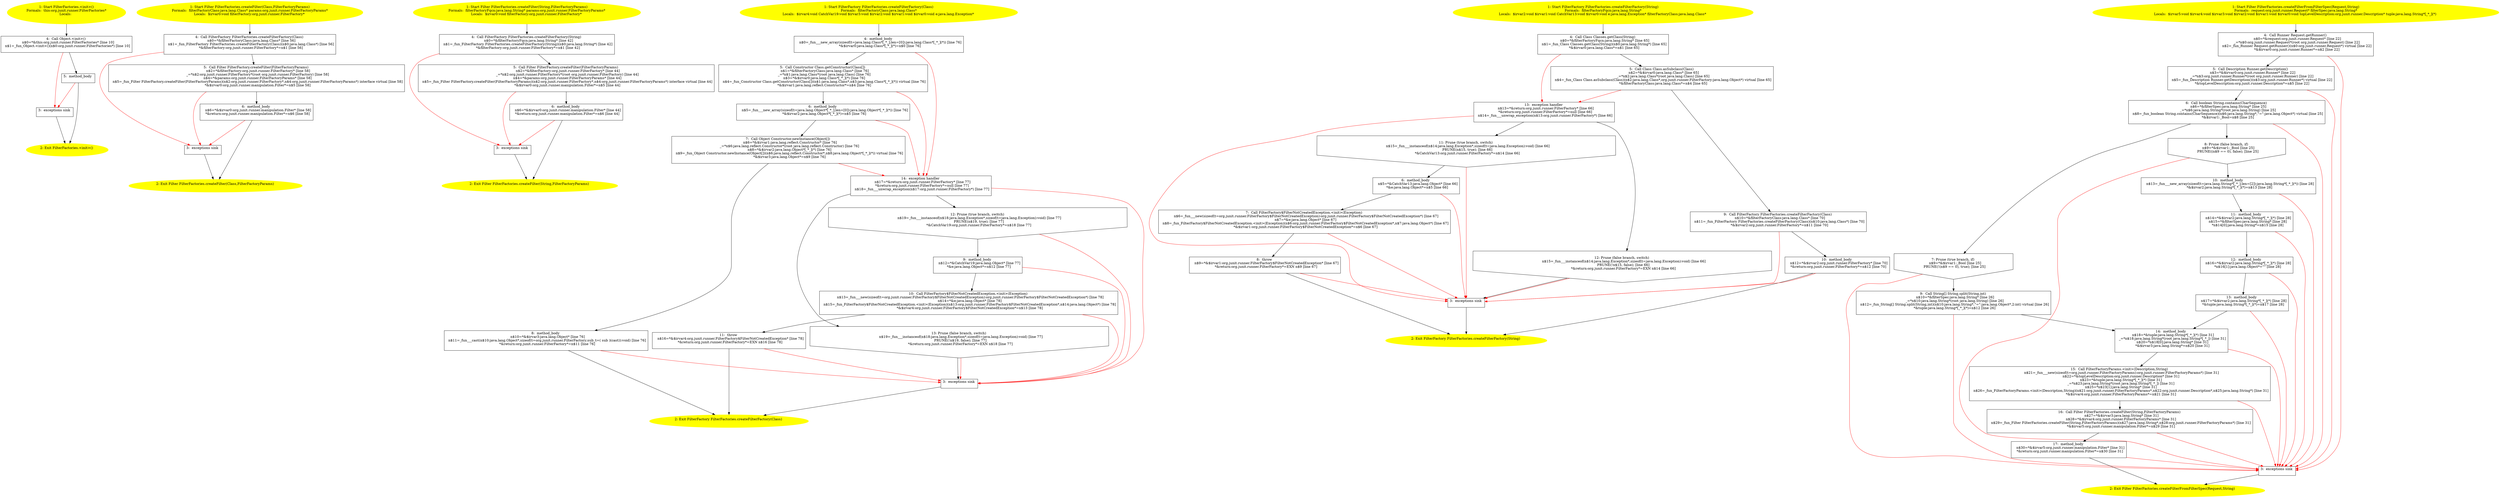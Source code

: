 /* @generated */
digraph cfg {
"org.junit.runner.FilterFactories.<init>().b3d44f0df8663cb2257fb7d534a53ed3_1" [label="1: Start FilterFactories.<init>()\nFormals:  this:org.junit.runner.FilterFactories*\nLocals:  \n  " color=yellow style=filled]
	

	 "org.junit.runner.FilterFactories.<init>().b3d44f0df8663cb2257fb7d534a53ed3_1" -> "org.junit.runner.FilterFactories.<init>().b3d44f0df8663cb2257fb7d534a53ed3_4" ;
"org.junit.runner.FilterFactories.<init>().b3d44f0df8663cb2257fb7d534a53ed3_2" [label="2: Exit FilterFactories.<init>() \n  " color=yellow style=filled]
	

"org.junit.runner.FilterFactories.<init>().b3d44f0df8663cb2257fb7d534a53ed3_3" [label="3:  exceptions sink \n  " shape="box"]
	

	 "org.junit.runner.FilterFactories.<init>().b3d44f0df8663cb2257fb7d534a53ed3_3" -> "org.junit.runner.FilterFactories.<init>().b3d44f0df8663cb2257fb7d534a53ed3_2" ;
"org.junit.runner.FilterFactories.<init>().b3d44f0df8663cb2257fb7d534a53ed3_4" [label="4:  Call Object.<init>() \n   n$0=*&this:org.junit.runner.FilterFactories* [line 10]\n  n$1=_fun_Object.<init>()(n$0:org.junit.runner.FilterFactories*) [line 10]\n " shape="box"]
	

	 "org.junit.runner.FilterFactories.<init>().b3d44f0df8663cb2257fb7d534a53ed3_4" -> "org.junit.runner.FilterFactories.<init>().b3d44f0df8663cb2257fb7d534a53ed3_5" ;
	 "org.junit.runner.FilterFactories.<init>().b3d44f0df8663cb2257fb7d534a53ed3_4" -> "org.junit.runner.FilterFactories.<init>().b3d44f0df8663cb2257fb7d534a53ed3_3" [color="red" ];
"org.junit.runner.FilterFactories.<init>().b3d44f0df8663cb2257fb7d534a53ed3_5" [label="5:  method_body \n  " shape="box"]
	

	 "org.junit.runner.FilterFactories.<init>().b3d44f0df8663cb2257fb7d534a53ed3_5" -> "org.junit.runner.FilterFactories.<init>().b3d44f0df8663cb2257fb7d534a53ed3_2" ;
	 "org.junit.runner.FilterFactories.<init>().b3d44f0df8663cb2257fb7d534a53ed3_5" -> "org.junit.runner.FilterFactories.<init>().b3d44f0df8663cb2257fb7d534a53ed3_3" [color="red" ];
"org.junit.runner.FilterFactories.createFilter(java.lang.Class,org.junit.runner.FilterFactoryParams):.1e4de2dae4cfe61e97995379df44e965_1" [label="1: Start Filter FilterFactories.createFilter(Class,FilterFactoryParams)\nFormals:  filterFactoryClass:java.lang.Class* params:org.junit.runner.FilterFactoryParams*\nLocals:  $irvar0:void filterFactory:org.junit.runner.FilterFactory* \n  " color=yellow style=filled]
	

	 "org.junit.runner.FilterFactories.createFilter(java.lang.Class,org.junit.runner.FilterFactoryParams):.1e4de2dae4cfe61e97995379df44e965_1" -> "org.junit.runner.FilterFactories.createFilter(java.lang.Class,org.junit.runner.FilterFactoryParams):.1e4de2dae4cfe61e97995379df44e965_4" ;
"org.junit.runner.FilterFactories.createFilter(java.lang.Class,org.junit.runner.FilterFactoryParams):.1e4de2dae4cfe61e97995379df44e965_2" [label="2: Exit Filter FilterFactories.createFilter(Class,FilterFactoryParams) \n  " color=yellow style=filled]
	

"org.junit.runner.FilterFactories.createFilter(java.lang.Class,org.junit.runner.FilterFactoryParams):.1e4de2dae4cfe61e97995379df44e965_3" [label="3:  exceptions sink \n  " shape="box"]
	

	 "org.junit.runner.FilterFactories.createFilter(java.lang.Class,org.junit.runner.FilterFactoryParams):.1e4de2dae4cfe61e97995379df44e965_3" -> "org.junit.runner.FilterFactories.createFilter(java.lang.Class,org.junit.runner.FilterFactoryParams):.1e4de2dae4cfe61e97995379df44e965_2" ;
"org.junit.runner.FilterFactories.createFilter(java.lang.Class,org.junit.runner.FilterFactoryParams):.1e4de2dae4cfe61e97995379df44e965_4" [label="4:  Call FilterFactory FilterFactories.createFilterFactory(Class) \n   n$0=*&filterFactoryClass:java.lang.Class* [line 56]\n  n$1=_fun_FilterFactory FilterFactories.createFilterFactory(Class)(n$0:java.lang.Class*) [line 56]\n  *&filterFactory:org.junit.runner.FilterFactory*=n$1 [line 56]\n " shape="box"]
	

	 "org.junit.runner.FilterFactories.createFilter(java.lang.Class,org.junit.runner.FilterFactoryParams):.1e4de2dae4cfe61e97995379df44e965_4" -> "org.junit.runner.FilterFactories.createFilter(java.lang.Class,org.junit.runner.FilterFactoryParams):.1e4de2dae4cfe61e97995379df44e965_5" ;
	 "org.junit.runner.FilterFactories.createFilter(java.lang.Class,org.junit.runner.FilterFactoryParams):.1e4de2dae4cfe61e97995379df44e965_4" -> "org.junit.runner.FilterFactories.createFilter(java.lang.Class,org.junit.runner.FilterFactoryParams):.1e4de2dae4cfe61e97995379df44e965_3" [color="red" ];
"org.junit.runner.FilterFactories.createFilter(java.lang.Class,org.junit.runner.FilterFactoryParams):.1e4de2dae4cfe61e97995379df44e965_5" [label="5:  Call Filter FilterFactory.createFilter(FilterFactoryParams) \n   n$2=*&filterFactory:org.junit.runner.FilterFactory* [line 58]\n  _=*n$2:org.junit.runner.FilterFactory*(root org.junit.runner.FilterFactory) [line 58]\n  n$4=*&params:org.junit.runner.FilterFactoryParams* [line 58]\n  n$5=_fun_Filter FilterFactory.createFilter(FilterFactoryParams)(n$2:org.junit.runner.FilterFactory*,n$4:org.junit.runner.FilterFactoryParams*) interface virtual [line 58]\n  *&$irvar0:org.junit.runner.manipulation.Filter*=n$5 [line 58]\n " shape="box"]
	

	 "org.junit.runner.FilterFactories.createFilter(java.lang.Class,org.junit.runner.FilterFactoryParams):.1e4de2dae4cfe61e97995379df44e965_5" -> "org.junit.runner.FilterFactories.createFilter(java.lang.Class,org.junit.runner.FilterFactoryParams):.1e4de2dae4cfe61e97995379df44e965_6" ;
	 "org.junit.runner.FilterFactories.createFilter(java.lang.Class,org.junit.runner.FilterFactoryParams):.1e4de2dae4cfe61e97995379df44e965_5" -> "org.junit.runner.FilterFactories.createFilter(java.lang.Class,org.junit.runner.FilterFactoryParams):.1e4de2dae4cfe61e97995379df44e965_3" [color="red" ];
"org.junit.runner.FilterFactories.createFilter(java.lang.Class,org.junit.runner.FilterFactoryParams):.1e4de2dae4cfe61e97995379df44e965_6" [label="6:  method_body \n   n$6=*&$irvar0:org.junit.runner.manipulation.Filter* [line 58]\n  *&return:org.junit.runner.manipulation.Filter*=n$6 [line 58]\n " shape="box"]
	

	 "org.junit.runner.FilterFactories.createFilter(java.lang.Class,org.junit.runner.FilterFactoryParams):.1e4de2dae4cfe61e97995379df44e965_6" -> "org.junit.runner.FilterFactories.createFilter(java.lang.Class,org.junit.runner.FilterFactoryParams):.1e4de2dae4cfe61e97995379df44e965_2" ;
	 "org.junit.runner.FilterFactories.createFilter(java.lang.Class,org.junit.runner.FilterFactoryParams):.1e4de2dae4cfe61e97995379df44e965_6" -> "org.junit.runner.FilterFactories.createFilter(java.lang.Class,org.junit.runner.FilterFactoryParams):.1e4de2dae4cfe61e97995379df44e965_3" [color="red" ];
"org.junit.runner.FilterFactories.createFilter(java.lang.String,org.junit.runner.FilterFactoryParams).cf4c569fc25d3a9767d336398283dab9_1" [label="1: Start Filter FilterFactories.createFilter(String,FilterFactoryParams)\nFormals:  filterFactoryFqcn:java.lang.String* params:org.junit.runner.FilterFactoryParams*\nLocals:  $irvar0:void filterFactory:org.junit.runner.FilterFactory* \n  " color=yellow style=filled]
	

	 "org.junit.runner.FilterFactories.createFilter(java.lang.String,org.junit.runner.FilterFactoryParams).cf4c569fc25d3a9767d336398283dab9_1" -> "org.junit.runner.FilterFactories.createFilter(java.lang.String,org.junit.runner.FilterFactoryParams).cf4c569fc25d3a9767d336398283dab9_4" ;
"org.junit.runner.FilterFactories.createFilter(java.lang.String,org.junit.runner.FilterFactoryParams).cf4c569fc25d3a9767d336398283dab9_2" [label="2: Exit Filter FilterFactories.createFilter(String,FilterFactoryParams) \n  " color=yellow style=filled]
	

"org.junit.runner.FilterFactories.createFilter(java.lang.String,org.junit.runner.FilterFactoryParams).cf4c569fc25d3a9767d336398283dab9_3" [label="3:  exceptions sink \n  " shape="box"]
	

	 "org.junit.runner.FilterFactories.createFilter(java.lang.String,org.junit.runner.FilterFactoryParams).cf4c569fc25d3a9767d336398283dab9_3" -> "org.junit.runner.FilterFactories.createFilter(java.lang.String,org.junit.runner.FilterFactoryParams).cf4c569fc25d3a9767d336398283dab9_2" ;
"org.junit.runner.FilterFactories.createFilter(java.lang.String,org.junit.runner.FilterFactoryParams).cf4c569fc25d3a9767d336398283dab9_4" [label="4:  Call FilterFactory FilterFactories.createFilterFactory(String) \n   n$0=*&filterFactoryFqcn:java.lang.String* [line 42]\n  n$1=_fun_FilterFactory FilterFactories.createFilterFactory(String)(n$0:java.lang.String*) [line 42]\n  *&filterFactory:org.junit.runner.FilterFactory*=n$1 [line 42]\n " shape="box"]
	

	 "org.junit.runner.FilterFactories.createFilter(java.lang.String,org.junit.runner.FilterFactoryParams).cf4c569fc25d3a9767d336398283dab9_4" -> "org.junit.runner.FilterFactories.createFilter(java.lang.String,org.junit.runner.FilterFactoryParams).cf4c569fc25d3a9767d336398283dab9_5" ;
	 "org.junit.runner.FilterFactories.createFilter(java.lang.String,org.junit.runner.FilterFactoryParams).cf4c569fc25d3a9767d336398283dab9_4" -> "org.junit.runner.FilterFactories.createFilter(java.lang.String,org.junit.runner.FilterFactoryParams).cf4c569fc25d3a9767d336398283dab9_3" [color="red" ];
"org.junit.runner.FilterFactories.createFilter(java.lang.String,org.junit.runner.FilterFactoryParams).cf4c569fc25d3a9767d336398283dab9_5" [label="5:  Call Filter FilterFactory.createFilter(FilterFactoryParams) \n   n$2=*&filterFactory:org.junit.runner.FilterFactory* [line 44]\n  _=*n$2:org.junit.runner.FilterFactory*(root org.junit.runner.FilterFactory) [line 44]\n  n$4=*&params:org.junit.runner.FilterFactoryParams* [line 44]\n  n$5=_fun_Filter FilterFactory.createFilter(FilterFactoryParams)(n$2:org.junit.runner.FilterFactory*,n$4:org.junit.runner.FilterFactoryParams*) interface virtual [line 44]\n  *&$irvar0:org.junit.runner.manipulation.Filter*=n$5 [line 44]\n " shape="box"]
	

	 "org.junit.runner.FilterFactories.createFilter(java.lang.String,org.junit.runner.FilterFactoryParams).cf4c569fc25d3a9767d336398283dab9_5" -> "org.junit.runner.FilterFactories.createFilter(java.lang.String,org.junit.runner.FilterFactoryParams).cf4c569fc25d3a9767d336398283dab9_6" ;
	 "org.junit.runner.FilterFactories.createFilter(java.lang.String,org.junit.runner.FilterFactoryParams).cf4c569fc25d3a9767d336398283dab9_5" -> "org.junit.runner.FilterFactories.createFilter(java.lang.String,org.junit.runner.FilterFactoryParams).cf4c569fc25d3a9767d336398283dab9_3" [color="red" ];
"org.junit.runner.FilterFactories.createFilter(java.lang.String,org.junit.runner.FilterFactoryParams).cf4c569fc25d3a9767d336398283dab9_6" [label="6:  method_body \n   n$6=*&$irvar0:org.junit.runner.manipulation.Filter* [line 44]\n  *&return:org.junit.runner.manipulation.Filter*=n$6 [line 44]\n " shape="box"]
	

	 "org.junit.runner.FilterFactories.createFilter(java.lang.String,org.junit.runner.FilterFactoryParams).cf4c569fc25d3a9767d336398283dab9_6" -> "org.junit.runner.FilterFactories.createFilter(java.lang.String,org.junit.runner.FilterFactoryParams).cf4c569fc25d3a9767d336398283dab9_2" ;
	 "org.junit.runner.FilterFactories.createFilter(java.lang.String,org.junit.runner.FilterFactoryParams).cf4c569fc25d3a9767d336398283dab9_6" -> "org.junit.runner.FilterFactories.createFilter(java.lang.String,org.junit.runner.FilterFactoryParams).cf4c569fc25d3a9767d336398283dab9_3" [color="red" ];
"org.junit.runner.FilterFactories.createFilterFactory(java.lang.Class):org.junit.runner.FilterFactory.b97930c002d577f7216ead426f549ee3_1" [label="1: Start FilterFactory FilterFactories.createFilterFactory(Class)\nFormals:  filterFactoryClass:java.lang.Class*\nLocals:  $irvar4:void CatchVar19:void $irvar3:void $irvar2:void $irvar1:void $irvar0:void e:java.lang.Exception* \n  " color=yellow style=filled]
	

	 "org.junit.runner.FilterFactories.createFilterFactory(java.lang.Class):org.junit.runner.FilterFactory.b97930c002d577f7216ead426f549ee3_1" -> "org.junit.runner.FilterFactories.createFilterFactory(java.lang.Class):org.junit.runner.FilterFactory.b97930c002d577f7216ead426f549ee3_4" ;
"org.junit.runner.FilterFactories.createFilterFactory(java.lang.Class):org.junit.runner.FilterFactory.b97930c002d577f7216ead426f549ee3_2" [label="2: Exit FilterFactory FilterFactories.createFilterFactory(Class) \n  " color=yellow style=filled]
	

"org.junit.runner.FilterFactories.createFilterFactory(java.lang.Class):org.junit.runner.FilterFactory.b97930c002d577f7216ead426f549ee3_3" [label="3:  exceptions sink \n  " shape="box"]
	

	 "org.junit.runner.FilterFactories.createFilterFactory(java.lang.Class):org.junit.runner.FilterFactory.b97930c002d577f7216ead426f549ee3_3" -> "org.junit.runner.FilterFactories.createFilterFactory(java.lang.Class):org.junit.runner.FilterFactory.b97930c002d577f7216ead426f549ee3_2" ;
"org.junit.runner.FilterFactories.createFilterFactory(java.lang.Class):org.junit.runner.FilterFactory.b97930c002d577f7216ead426f549ee3_4" [label="4:  method_body \n   n$0=_fun___new_array(sizeof(t=java.lang.Class*[_*_];len=[0]):java.lang.Class*[_*_](*)) [line 76]\n  *&$irvar0:java.lang.Class*[_*_](*)=n$0 [line 76]\n " shape="box"]
	

	 "org.junit.runner.FilterFactories.createFilterFactory(java.lang.Class):org.junit.runner.FilterFactory.b97930c002d577f7216ead426f549ee3_4" -> "org.junit.runner.FilterFactories.createFilterFactory(java.lang.Class):org.junit.runner.FilterFactory.b97930c002d577f7216ead426f549ee3_5" ;
	 "org.junit.runner.FilterFactories.createFilterFactory(java.lang.Class):org.junit.runner.FilterFactory.b97930c002d577f7216ead426f549ee3_4" -> "org.junit.runner.FilterFactories.createFilterFactory(java.lang.Class):org.junit.runner.FilterFactory.b97930c002d577f7216ead426f549ee3_14" [color="red" ];
"org.junit.runner.FilterFactories.createFilterFactory(java.lang.Class):org.junit.runner.FilterFactory.b97930c002d577f7216ead426f549ee3_5" [label="5:  Call Constructor Class.getConstructor(Class[]) \n   n$1=*&filterFactoryClass:java.lang.Class* [line 76]\n  _=*n$1:java.lang.Class*(root java.lang.Class) [line 76]\n  n$3=*&$irvar0:java.lang.Class*[_*_](*) [line 76]\n  n$4=_fun_Constructor Class.getConstructor(Class[])(n$1:java.lang.Class*,n$3:java.lang.Class*[_*_](*)) virtual [line 76]\n  *&$irvar1:java.lang.reflect.Constructor*=n$4 [line 76]\n " shape="box"]
	

	 "org.junit.runner.FilterFactories.createFilterFactory(java.lang.Class):org.junit.runner.FilterFactory.b97930c002d577f7216ead426f549ee3_5" -> "org.junit.runner.FilterFactories.createFilterFactory(java.lang.Class):org.junit.runner.FilterFactory.b97930c002d577f7216ead426f549ee3_6" ;
	 "org.junit.runner.FilterFactories.createFilterFactory(java.lang.Class):org.junit.runner.FilterFactory.b97930c002d577f7216ead426f549ee3_5" -> "org.junit.runner.FilterFactories.createFilterFactory(java.lang.Class):org.junit.runner.FilterFactory.b97930c002d577f7216ead426f549ee3_14" [color="red" ];
"org.junit.runner.FilterFactories.createFilterFactory(java.lang.Class):org.junit.runner.FilterFactory.b97930c002d577f7216ead426f549ee3_6" [label="6:  method_body \n   n$5=_fun___new_array(sizeof(t=java.lang.Object*[_*_];len=[0]):java.lang.Object*[_*_](*)) [line 76]\n  *&$irvar2:java.lang.Object*[_*_](*)=n$5 [line 76]\n " shape="box"]
	

	 "org.junit.runner.FilterFactories.createFilterFactory(java.lang.Class):org.junit.runner.FilterFactory.b97930c002d577f7216ead426f549ee3_6" -> "org.junit.runner.FilterFactories.createFilterFactory(java.lang.Class):org.junit.runner.FilterFactory.b97930c002d577f7216ead426f549ee3_7" ;
	 "org.junit.runner.FilterFactories.createFilterFactory(java.lang.Class):org.junit.runner.FilterFactory.b97930c002d577f7216ead426f549ee3_6" -> "org.junit.runner.FilterFactories.createFilterFactory(java.lang.Class):org.junit.runner.FilterFactory.b97930c002d577f7216ead426f549ee3_14" [color="red" ];
"org.junit.runner.FilterFactories.createFilterFactory(java.lang.Class):org.junit.runner.FilterFactory.b97930c002d577f7216ead426f549ee3_7" [label="7:  Call Object Constructor.newInstance(Object[]) \n   n$6=*&$irvar1:java.lang.reflect.Constructor* [line 76]\n  _=*n$6:java.lang.reflect.Constructor*(root java.lang.reflect.Constructor) [line 76]\n  n$8=*&$irvar2:java.lang.Object*[_*_](*) [line 76]\n  n$9=_fun_Object Constructor.newInstance(Object[])(n$6:java.lang.reflect.Constructor*,n$8:java.lang.Object*[_*_](*)) virtual [line 76]\n  *&$irvar3:java.lang.Object*=n$9 [line 76]\n " shape="box"]
	

	 "org.junit.runner.FilterFactories.createFilterFactory(java.lang.Class):org.junit.runner.FilterFactory.b97930c002d577f7216ead426f549ee3_7" -> "org.junit.runner.FilterFactories.createFilterFactory(java.lang.Class):org.junit.runner.FilterFactory.b97930c002d577f7216ead426f549ee3_8" ;
	 "org.junit.runner.FilterFactories.createFilterFactory(java.lang.Class):org.junit.runner.FilterFactory.b97930c002d577f7216ead426f549ee3_7" -> "org.junit.runner.FilterFactories.createFilterFactory(java.lang.Class):org.junit.runner.FilterFactory.b97930c002d577f7216ead426f549ee3_14" [color="red" ];
"org.junit.runner.FilterFactories.createFilterFactory(java.lang.Class):org.junit.runner.FilterFactory.b97930c002d577f7216ead426f549ee3_8" [label="8:  method_body \n   n$10=*&$irvar3:java.lang.Object* [line 76]\n  n$11=_fun___cast(n$10:java.lang.Object*,sizeof(t=org.junit.runner.FilterFactory;sub_t=( sub )(cast)):void) [line 76]\n  *&return:org.junit.runner.FilterFactory*=n$11 [line 76]\n " shape="box"]
	

	 "org.junit.runner.FilterFactories.createFilterFactory(java.lang.Class):org.junit.runner.FilterFactory.b97930c002d577f7216ead426f549ee3_8" -> "org.junit.runner.FilterFactories.createFilterFactory(java.lang.Class):org.junit.runner.FilterFactory.b97930c002d577f7216ead426f549ee3_2" ;
	 "org.junit.runner.FilterFactories.createFilterFactory(java.lang.Class):org.junit.runner.FilterFactory.b97930c002d577f7216ead426f549ee3_8" -> "org.junit.runner.FilterFactories.createFilterFactory(java.lang.Class):org.junit.runner.FilterFactory.b97930c002d577f7216ead426f549ee3_3" [color="red" ];
"org.junit.runner.FilterFactories.createFilterFactory(java.lang.Class):org.junit.runner.FilterFactory.b97930c002d577f7216ead426f549ee3_9" [label="9:  method_body \n   n$12=*&CatchVar19:java.lang.Object* [line 77]\n  *&e:java.lang.Object*=n$12 [line 77]\n " shape="box"]
	

	 "org.junit.runner.FilterFactories.createFilterFactory(java.lang.Class):org.junit.runner.FilterFactory.b97930c002d577f7216ead426f549ee3_9" -> "org.junit.runner.FilterFactories.createFilterFactory(java.lang.Class):org.junit.runner.FilterFactory.b97930c002d577f7216ead426f549ee3_10" ;
	 "org.junit.runner.FilterFactories.createFilterFactory(java.lang.Class):org.junit.runner.FilterFactory.b97930c002d577f7216ead426f549ee3_9" -> "org.junit.runner.FilterFactories.createFilterFactory(java.lang.Class):org.junit.runner.FilterFactory.b97930c002d577f7216ead426f549ee3_3" [color="red" ];
"org.junit.runner.FilterFactories.createFilterFactory(java.lang.Class):org.junit.runner.FilterFactory.b97930c002d577f7216ead426f549ee3_10" [label="10:  Call FilterFactory$FilterNotCreatedException.<init>(Exception) \n   n$13=_fun___new(sizeof(t=org.junit.runner.FilterFactory$FilterNotCreatedException):org.junit.runner.FilterFactory$FilterNotCreatedException*) [line 78]\n  n$14=*&e:java.lang.Object* [line 78]\n  n$15=_fun_FilterFactory$FilterNotCreatedException.<init>(Exception)(n$13:org.junit.runner.FilterFactory$FilterNotCreatedException*,n$14:java.lang.Object*) [line 78]\n  *&$irvar4:org.junit.runner.FilterFactory$FilterNotCreatedException*=n$13 [line 78]\n " shape="box"]
	

	 "org.junit.runner.FilterFactories.createFilterFactory(java.lang.Class):org.junit.runner.FilterFactory.b97930c002d577f7216ead426f549ee3_10" -> "org.junit.runner.FilterFactories.createFilterFactory(java.lang.Class):org.junit.runner.FilterFactory.b97930c002d577f7216ead426f549ee3_11" ;
	 "org.junit.runner.FilterFactories.createFilterFactory(java.lang.Class):org.junit.runner.FilterFactory.b97930c002d577f7216ead426f549ee3_10" -> "org.junit.runner.FilterFactories.createFilterFactory(java.lang.Class):org.junit.runner.FilterFactory.b97930c002d577f7216ead426f549ee3_3" [color="red" ];
"org.junit.runner.FilterFactories.createFilterFactory(java.lang.Class):org.junit.runner.FilterFactory.b97930c002d577f7216ead426f549ee3_11" [label="11:  throw \n   n$16=*&$irvar4:org.junit.runner.FilterFactory$FilterNotCreatedException* [line 78]\n  *&return:org.junit.runner.FilterFactory*=EXN n$16 [line 78]\n " shape="box"]
	

	 "org.junit.runner.FilterFactories.createFilterFactory(java.lang.Class):org.junit.runner.FilterFactory.b97930c002d577f7216ead426f549ee3_11" -> "org.junit.runner.FilterFactories.createFilterFactory(java.lang.Class):org.junit.runner.FilterFactory.b97930c002d577f7216ead426f549ee3_2" ;
	 "org.junit.runner.FilterFactories.createFilterFactory(java.lang.Class):org.junit.runner.FilterFactory.b97930c002d577f7216ead426f549ee3_11" -> "org.junit.runner.FilterFactories.createFilterFactory(java.lang.Class):org.junit.runner.FilterFactory.b97930c002d577f7216ead426f549ee3_3" [color="red" ];
"org.junit.runner.FilterFactories.createFilterFactory(java.lang.Class):org.junit.runner.FilterFactory.b97930c002d577f7216ead426f549ee3_12" [label="12: Prune (true branch, switch) \n   n$19=_fun___instanceof(n$18:java.lang.Exception*,sizeof(t=java.lang.Exception):void) [line 77]\n  PRUNE(n$19, true); [line 77]\n  *&CatchVar19:org.junit.runner.FilterFactory*=n$18 [line 77]\n " shape="invhouse"]
	

	 "org.junit.runner.FilterFactories.createFilterFactory(java.lang.Class):org.junit.runner.FilterFactory.b97930c002d577f7216ead426f549ee3_12" -> "org.junit.runner.FilterFactories.createFilterFactory(java.lang.Class):org.junit.runner.FilterFactory.b97930c002d577f7216ead426f549ee3_9" ;
	 "org.junit.runner.FilterFactories.createFilterFactory(java.lang.Class):org.junit.runner.FilterFactory.b97930c002d577f7216ead426f549ee3_12" -> "org.junit.runner.FilterFactories.createFilterFactory(java.lang.Class):org.junit.runner.FilterFactory.b97930c002d577f7216ead426f549ee3_3" [color="red" ];
"org.junit.runner.FilterFactories.createFilterFactory(java.lang.Class):org.junit.runner.FilterFactory.b97930c002d577f7216ead426f549ee3_13" [label="13: Prune (false branch, switch) \n   n$19=_fun___instanceof(n$18:java.lang.Exception*,sizeof(t=java.lang.Exception):void) [line 77]\n  PRUNE(!n$19, false); [line 77]\n  *&return:org.junit.runner.FilterFactory*=EXN n$18 [line 77]\n " shape="invhouse"]
	

	 "org.junit.runner.FilterFactories.createFilterFactory(java.lang.Class):org.junit.runner.FilterFactory.b97930c002d577f7216ead426f549ee3_13" -> "org.junit.runner.FilterFactories.createFilterFactory(java.lang.Class):org.junit.runner.FilterFactory.b97930c002d577f7216ead426f549ee3_3" ;
	 "org.junit.runner.FilterFactories.createFilterFactory(java.lang.Class):org.junit.runner.FilterFactory.b97930c002d577f7216ead426f549ee3_13" -> "org.junit.runner.FilterFactories.createFilterFactory(java.lang.Class):org.junit.runner.FilterFactory.b97930c002d577f7216ead426f549ee3_3" [color="red" ];
"org.junit.runner.FilterFactories.createFilterFactory(java.lang.Class):org.junit.runner.FilterFactory.b97930c002d577f7216ead426f549ee3_14" [label="14:  exception handler \n   n$17=*&return:org.junit.runner.FilterFactory* [line 77]\n  *&return:org.junit.runner.FilterFactory*=null [line 77]\n  n$18=_fun___unwrap_exception(n$17:org.junit.runner.FilterFactory*) [line 77]\n " shape="box"]
	

	 "org.junit.runner.FilterFactories.createFilterFactory(java.lang.Class):org.junit.runner.FilterFactory.b97930c002d577f7216ead426f549ee3_14" -> "org.junit.runner.FilterFactories.createFilterFactory(java.lang.Class):org.junit.runner.FilterFactory.b97930c002d577f7216ead426f549ee3_12" ;
	 "org.junit.runner.FilterFactories.createFilterFactory(java.lang.Class):org.junit.runner.FilterFactory.b97930c002d577f7216ead426f549ee3_14" -> "org.junit.runner.FilterFactories.createFilterFactory(java.lang.Class):org.junit.runner.FilterFactory.b97930c002d577f7216ead426f549ee3_13" ;
	 "org.junit.runner.FilterFactories.createFilterFactory(java.lang.Class):org.junit.runner.FilterFactory.b97930c002d577f7216ead426f549ee3_14" -> "org.junit.runner.FilterFactories.createFilterFactory(java.lang.Class):org.junit.runner.FilterFactory.b97930c002d577f7216ead426f549ee3_3" [color="red" ];
"org.junit.runner.FilterFactories.createFilterFactory(java.lang.String):org.junit.runner.FilterFactor.70c6846f0ecc4398c70e928c8f82ee51_1" [label="1: Start FilterFactory FilterFactories.createFilterFactory(String)\nFormals:  filterFactoryFqcn:java.lang.String*\nLocals:  $irvar2:void $irvar1:void CatchVar13:void $irvar0:void e:java.lang.Exception* filterFactoryClass:java.lang.Class* \n  " color=yellow style=filled]
	

	 "org.junit.runner.FilterFactories.createFilterFactory(java.lang.String):org.junit.runner.FilterFactor.70c6846f0ecc4398c70e928c8f82ee51_1" -> "org.junit.runner.FilterFactories.createFilterFactory(java.lang.String):org.junit.runner.FilterFactor.70c6846f0ecc4398c70e928c8f82ee51_4" ;
"org.junit.runner.FilterFactories.createFilterFactory(java.lang.String):org.junit.runner.FilterFactor.70c6846f0ecc4398c70e928c8f82ee51_2" [label="2: Exit FilterFactory FilterFactories.createFilterFactory(String) \n  " color=yellow style=filled]
	

"org.junit.runner.FilterFactories.createFilterFactory(java.lang.String):org.junit.runner.FilterFactor.70c6846f0ecc4398c70e928c8f82ee51_3" [label="3:  exceptions sink \n  " shape="box"]
	

	 "org.junit.runner.FilterFactories.createFilterFactory(java.lang.String):org.junit.runner.FilterFactor.70c6846f0ecc4398c70e928c8f82ee51_3" -> "org.junit.runner.FilterFactories.createFilterFactory(java.lang.String):org.junit.runner.FilterFactor.70c6846f0ecc4398c70e928c8f82ee51_2" ;
"org.junit.runner.FilterFactories.createFilterFactory(java.lang.String):org.junit.runner.FilterFactor.70c6846f0ecc4398c70e928c8f82ee51_4" [label="4:  Call Class Classes.getClass(String) \n   n$0=*&filterFactoryFqcn:java.lang.String* [line 65]\n  n$1=_fun_Class Classes.getClass(String)(n$0:java.lang.String*) [line 65]\n  *&$irvar0:java.lang.Class*=n$1 [line 65]\n " shape="box"]
	

	 "org.junit.runner.FilterFactories.createFilterFactory(java.lang.String):org.junit.runner.FilterFactor.70c6846f0ecc4398c70e928c8f82ee51_4" -> "org.junit.runner.FilterFactories.createFilterFactory(java.lang.String):org.junit.runner.FilterFactor.70c6846f0ecc4398c70e928c8f82ee51_5" ;
	 "org.junit.runner.FilterFactories.createFilterFactory(java.lang.String):org.junit.runner.FilterFactor.70c6846f0ecc4398c70e928c8f82ee51_4" -> "org.junit.runner.FilterFactories.createFilterFactory(java.lang.String):org.junit.runner.FilterFactor.70c6846f0ecc4398c70e928c8f82ee51_13" [color="red" ];
"org.junit.runner.FilterFactories.createFilterFactory(java.lang.String):org.junit.runner.FilterFactor.70c6846f0ecc4398c70e928c8f82ee51_5" [label="5:  Call Class Class.asSubclass(Class) \n   n$2=*&$irvar0:java.lang.Class* [line 65]\n  _=*n$2:java.lang.Class*(root java.lang.Class) [line 65]\n  n$4=_fun_Class Class.asSubclass(Class)(n$2:java.lang.Class*,org.junit.runner.FilterFactory:java.lang.Object*) virtual [line 65]\n  *&filterFactoryClass:java.lang.Class*=n$4 [line 65]\n " shape="box"]
	

	 "org.junit.runner.FilterFactories.createFilterFactory(java.lang.String):org.junit.runner.FilterFactor.70c6846f0ecc4398c70e928c8f82ee51_5" -> "org.junit.runner.FilterFactories.createFilterFactory(java.lang.String):org.junit.runner.FilterFactor.70c6846f0ecc4398c70e928c8f82ee51_9" ;
	 "org.junit.runner.FilterFactories.createFilterFactory(java.lang.String):org.junit.runner.FilterFactor.70c6846f0ecc4398c70e928c8f82ee51_5" -> "org.junit.runner.FilterFactories.createFilterFactory(java.lang.String):org.junit.runner.FilterFactor.70c6846f0ecc4398c70e928c8f82ee51_13" [color="red" ];
"org.junit.runner.FilterFactories.createFilterFactory(java.lang.String):org.junit.runner.FilterFactor.70c6846f0ecc4398c70e928c8f82ee51_6" [label="6:  method_body \n   n$5=*&CatchVar13:java.lang.Object* [line 66]\n  *&e:java.lang.Object*=n$5 [line 66]\n " shape="box"]
	

	 "org.junit.runner.FilterFactories.createFilterFactory(java.lang.String):org.junit.runner.FilterFactor.70c6846f0ecc4398c70e928c8f82ee51_6" -> "org.junit.runner.FilterFactories.createFilterFactory(java.lang.String):org.junit.runner.FilterFactor.70c6846f0ecc4398c70e928c8f82ee51_7" ;
	 "org.junit.runner.FilterFactories.createFilterFactory(java.lang.String):org.junit.runner.FilterFactor.70c6846f0ecc4398c70e928c8f82ee51_6" -> "org.junit.runner.FilterFactories.createFilterFactory(java.lang.String):org.junit.runner.FilterFactor.70c6846f0ecc4398c70e928c8f82ee51_3" [color="red" ];
"org.junit.runner.FilterFactories.createFilterFactory(java.lang.String):org.junit.runner.FilterFactor.70c6846f0ecc4398c70e928c8f82ee51_7" [label="7:  Call FilterFactory$FilterNotCreatedException.<init>(Exception) \n   n$6=_fun___new(sizeof(t=org.junit.runner.FilterFactory$FilterNotCreatedException):org.junit.runner.FilterFactory$FilterNotCreatedException*) [line 67]\n  n$7=*&e:java.lang.Object* [line 67]\n  n$8=_fun_FilterFactory$FilterNotCreatedException.<init>(Exception)(n$6:org.junit.runner.FilterFactory$FilterNotCreatedException*,n$7:java.lang.Object*) [line 67]\n  *&$irvar1:org.junit.runner.FilterFactory$FilterNotCreatedException*=n$6 [line 67]\n " shape="box"]
	

	 "org.junit.runner.FilterFactories.createFilterFactory(java.lang.String):org.junit.runner.FilterFactor.70c6846f0ecc4398c70e928c8f82ee51_7" -> "org.junit.runner.FilterFactories.createFilterFactory(java.lang.String):org.junit.runner.FilterFactor.70c6846f0ecc4398c70e928c8f82ee51_8" ;
	 "org.junit.runner.FilterFactories.createFilterFactory(java.lang.String):org.junit.runner.FilterFactor.70c6846f0ecc4398c70e928c8f82ee51_7" -> "org.junit.runner.FilterFactories.createFilterFactory(java.lang.String):org.junit.runner.FilterFactor.70c6846f0ecc4398c70e928c8f82ee51_3" [color="red" ];
"org.junit.runner.FilterFactories.createFilterFactory(java.lang.String):org.junit.runner.FilterFactor.70c6846f0ecc4398c70e928c8f82ee51_8" [label="8:  throw \n   n$9=*&$irvar1:org.junit.runner.FilterFactory$FilterNotCreatedException* [line 67]\n  *&return:org.junit.runner.FilterFactory*=EXN n$9 [line 67]\n " shape="box"]
	

	 "org.junit.runner.FilterFactories.createFilterFactory(java.lang.String):org.junit.runner.FilterFactor.70c6846f0ecc4398c70e928c8f82ee51_8" -> "org.junit.runner.FilterFactories.createFilterFactory(java.lang.String):org.junit.runner.FilterFactor.70c6846f0ecc4398c70e928c8f82ee51_2" ;
	 "org.junit.runner.FilterFactories.createFilterFactory(java.lang.String):org.junit.runner.FilterFactor.70c6846f0ecc4398c70e928c8f82ee51_8" -> "org.junit.runner.FilterFactories.createFilterFactory(java.lang.String):org.junit.runner.FilterFactor.70c6846f0ecc4398c70e928c8f82ee51_3" [color="red" ];
"org.junit.runner.FilterFactories.createFilterFactory(java.lang.String):org.junit.runner.FilterFactor.70c6846f0ecc4398c70e928c8f82ee51_9" [label="9:  Call FilterFactory FilterFactories.createFilterFactory(Class) \n   n$10=*&filterFactoryClass:java.lang.Class* [line 70]\n  n$11=_fun_FilterFactory FilterFactories.createFilterFactory(Class)(n$10:java.lang.Class*) [line 70]\n  *&$irvar2:org.junit.runner.FilterFactory*=n$11 [line 70]\n " shape="box"]
	

	 "org.junit.runner.FilterFactories.createFilterFactory(java.lang.String):org.junit.runner.FilterFactor.70c6846f0ecc4398c70e928c8f82ee51_9" -> "org.junit.runner.FilterFactories.createFilterFactory(java.lang.String):org.junit.runner.FilterFactor.70c6846f0ecc4398c70e928c8f82ee51_10" ;
	 "org.junit.runner.FilterFactories.createFilterFactory(java.lang.String):org.junit.runner.FilterFactor.70c6846f0ecc4398c70e928c8f82ee51_9" -> "org.junit.runner.FilterFactories.createFilterFactory(java.lang.String):org.junit.runner.FilterFactor.70c6846f0ecc4398c70e928c8f82ee51_3" [color="red" ];
"org.junit.runner.FilterFactories.createFilterFactory(java.lang.String):org.junit.runner.FilterFactor.70c6846f0ecc4398c70e928c8f82ee51_10" [label="10:  method_body \n   n$12=*&$irvar2:org.junit.runner.FilterFactory* [line 70]\n  *&return:org.junit.runner.FilterFactory*=n$12 [line 70]\n " shape="box"]
	

	 "org.junit.runner.FilterFactories.createFilterFactory(java.lang.String):org.junit.runner.FilterFactor.70c6846f0ecc4398c70e928c8f82ee51_10" -> "org.junit.runner.FilterFactories.createFilterFactory(java.lang.String):org.junit.runner.FilterFactor.70c6846f0ecc4398c70e928c8f82ee51_2" ;
	 "org.junit.runner.FilterFactories.createFilterFactory(java.lang.String):org.junit.runner.FilterFactor.70c6846f0ecc4398c70e928c8f82ee51_10" -> "org.junit.runner.FilterFactories.createFilterFactory(java.lang.String):org.junit.runner.FilterFactor.70c6846f0ecc4398c70e928c8f82ee51_3" [color="red" ];
"org.junit.runner.FilterFactories.createFilterFactory(java.lang.String):org.junit.runner.FilterFactor.70c6846f0ecc4398c70e928c8f82ee51_11" [label="11: Prune (true branch, switch) \n   n$15=_fun___instanceof(n$14:java.lang.Exception*,sizeof(t=java.lang.Exception):void) [line 66]\n  PRUNE(n$15, true); [line 66]\n  *&CatchVar13:org.junit.runner.FilterFactory*=n$14 [line 66]\n " shape="invhouse"]
	

	 "org.junit.runner.FilterFactories.createFilterFactory(java.lang.String):org.junit.runner.FilterFactor.70c6846f0ecc4398c70e928c8f82ee51_11" -> "org.junit.runner.FilterFactories.createFilterFactory(java.lang.String):org.junit.runner.FilterFactor.70c6846f0ecc4398c70e928c8f82ee51_6" ;
	 "org.junit.runner.FilterFactories.createFilterFactory(java.lang.String):org.junit.runner.FilterFactor.70c6846f0ecc4398c70e928c8f82ee51_11" -> "org.junit.runner.FilterFactories.createFilterFactory(java.lang.String):org.junit.runner.FilterFactor.70c6846f0ecc4398c70e928c8f82ee51_3" [color="red" ];
"org.junit.runner.FilterFactories.createFilterFactory(java.lang.String):org.junit.runner.FilterFactor.70c6846f0ecc4398c70e928c8f82ee51_12" [label="12: Prune (false branch, switch) \n   n$15=_fun___instanceof(n$14:java.lang.Exception*,sizeof(t=java.lang.Exception):void) [line 66]\n  PRUNE(!n$15, false); [line 66]\n  *&return:org.junit.runner.FilterFactory*=EXN n$14 [line 66]\n " shape="invhouse"]
	

	 "org.junit.runner.FilterFactories.createFilterFactory(java.lang.String):org.junit.runner.FilterFactor.70c6846f0ecc4398c70e928c8f82ee51_12" -> "org.junit.runner.FilterFactories.createFilterFactory(java.lang.String):org.junit.runner.FilterFactor.70c6846f0ecc4398c70e928c8f82ee51_3" ;
	 "org.junit.runner.FilterFactories.createFilterFactory(java.lang.String):org.junit.runner.FilterFactor.70c6846f0ecc4398c70e928c8f82ee51_12" -> "org.junit.runner.FilterFactories.createFilterFactory(java.lang.String):org.junit.runner.FilterFactor.70c6846f0ecc4398c70e928c8f82ee51_3" [color="red" ];
"org.junit.runner.FilterFactories.createFilterFactory(java.lang.String):org.junit.runner.FilterFactor.70c6846f0ecc4398c70e928c8f82ee51_13" [label="13:  exception handler \n   n$13=*&return:org.junit.runner.FilterFactory* [line 66]\n  *&return:org.junit.runner.FilterFactory*=null [line 66]\n  n$14=_fun___unwrap_exception(n$13:org.junit.runner.FilterFactory*) [line 66]\n " shape="box"]
	

	 "org.junit.runner.FilterFactories.createFilterFactory(java.lang.String):org.junit.runner.FilterFactor.70c6846f0ecc4398c70e928c8f82ee51_13" -> "org.junit.runner.FilterFactories.createFilterFactory(java.lang.String):org.junit.runner.FilterFactor.70c6846f0ecc4398c70e928c8f82ee51_11" ;
	 "org.junit.runner.FilterFactories.createFilterFactory(java.lang.String):org.junit.runner.FilterFactor.70c6846f0ecc4398c70e928c8f82ee51_13" -> "org.junit.runner.FilterFactories.createFilterFactory(java.lang.String):org.junit.runner.FilterFactor.70c6846f0ecc4398c70e928c8f82ee51_12" ;
	 "org.junit.runner.FilterFactories.createFilterFactory(java.lang.String):org.junit.runner.FilterFactor.70c6846f0ecc4398c70e928c8f82ee51_13" -> "org.junit.runner.FilterFactories.createFilterFactory(java.lang.String):org.junit.runner.FilterFactor.70c6846f0ecc4398c70e928c8f82ee51_3" [color="red" ];
"org.junit.runner.FilterFactories.createFilterFromFilterSpec(org.junit.runner.Request,java.lang.Strin.d792bc7b718dd7a138cfd3404c475f25_1" [label="1: Start Filter FilterFactories.createFilterFromFilterSpec(Request,String)\nFormals:  request:org.junit.runner.Request* filterSpec:java.lang.String*\nLocals:  $irvar5:void $irvar4:void $irvar3:void $irvar2:void $irvar1:void $irvar0:void topLevelDescription:org.junit.runner.Description* tuple:java.lang.String*[_*_](*) \n  " color=yellow style=filled]
	

	 "org.junit.runner.FilterFactories.createFilterFromFilterSpec(org.junit.runner.Request,java.lang.Strin.d792bc7b718dd7a138cfd3404c475f25_1" -> "org.junit.runner.FilterFactories.createFilterFromFilterSpec(org.junit.runner.Request,java.lang.Strin.d792bc7b718dd7a138cfd3404c475f25_4" ;
"org.junit.runner.FilterFactories.createFilterFromFilterSpec(org.junit.runner.Request,java.lang.Strin.d792bc7b718dd7a138cfd3404c475f25_2" [label="2: Exit Filter FilterFactories.createFilterFromFilterSpec(Request,String) \n  " color=yellow style=filled]
	

"org.junit.runner.FilterFactories.createFilterFromFilterSpec(org.junit.runner.Request,java.lang.Strin.d792bc7b718dd7a138cfd3404c475f25_3" [label="3:  exceptions sink \n  " shape="box"]
	

	 "org.junit.runner.FilterFactories.createFilterFromFilterSpec(org.junit.runner.Request,java.lang.Strin.d792bc7b718dd7a138cfd3404c475f25_3" -> "org.junit.runner.FilterFactories.createFilterFromFilterSpec(org.junit.runner.Request,java.lang.Strin.d792bc7b718dd7a138cfd3404c475f25_2" ;
"org.junit.runner.FilterFactories.createFilterFromFilterSpec(org.junit.runner.Request,java.lang.Strin.d792bc7b718dd7a138cfd3404c475f25_4" [label="4:  Call Runner Request.getRunner() \n   n$0=*&request:org.junit.runner.Request* [line 22]\n  _=*n$0:org.junit.runner.Request*(root org.junit.runner.Request) [line 22]\n  n$2=_fun_Runner Request.getRunner()(n$0:org.junit.runner.Request*) virtual [line 22]\n  *&$irvar0:org.junit.runner.Runner*=n$2 [line 22]\n " shape="box"]
	

	 "org.junit.runner.FilterFactories.createFilterFromFilterSpec(org.junit.runner.Request,java.lang.Strin.d792bc7b718dd7a138cfd3404c475f25_4" -> "org.junit.runner.FilterFactories.createFilterFromFilterSpec(org.junit.runner.Request,java.lang.Strin.d792bc7b718dd7a138cfd3404c475f25_5" ;
	 "org.junit.runner.FilterFactories.createFilterFromFilterSpec(org.junit.runner.Request,java.lang.Strin.d792bc7b718dd7a138cfd3404c475f25_4" -> "org.junit.runner.FilterFactories.createFilterFromFilterSpec(org.junit.runner.Request,java.lang.Strin.d792bc7b718dd7a138cfd3404c475f25_3" [color="red" ];
"org.junit.runner.FilterFactories.createFilterFromFilterSpec(org.junit.runner.Request,java.lang.Strin.d792bc7b718dd7a138cfd3404c475f25_5" [label="5:  Call Description Runner.getDescription() \n   n$3=*&$irvar0:org.junit.runner.Runner* [line 22]\n  _=*n$3:org.junit.runner.Runner*(root org.junit.runner.Runner) [line 22]\n  n$5=_fun_Description Runner.getDescription()(n$3:org.junit.runner.Runner*) virtual [line 22]\n  *&topLevelDescription:org.junit.runner.Description*=n$5 [line 22]\n " shape="box"]
	

	 "org.junit.runner.FilterFactories.createFilterFromFilterSpec(org.junit.runner.Request,java.lang.Strin.d792bc7b718dd7a138cfd3404c475f25_5" -> "org.junit.runner.FilterFactories.createFilterFromFilterSpec(org.junit.runner.Request,java.lang.Strin.d792bc7b718dd7a138cfd3404c475f25_6" ;
	 "org.junit.runner.FilterFactories.createFilterFromFilterSpec(org.junit.runner.Request,java.lang.Strin.d792bc7b718dd7a138cfd3404c475f25_5" -> "org.junit.runner.FilterFactories.createFilterFromFilterSpec(org.junit.runner.Request,java.lang.Strin.d792bc7b718dd7a138cfd3404c475f25_3" [color="red" ];
"org.junit.runner.FilterFactories.createFilterFromFilterSpec(org.junit.runner.Request,java.lang.Strin.d792bc7b718dd7a138cfd3404c475f25_6" [label="6:  Call boolean String.contains(CharSequence) \n   n$6=*&filterSpec:java.lang.String* [line 25]\n  _=*n$6:java.lang.String*(root java.lang.String) [line 25]\n  n$8=_fun_boolean String.contains(CharSequence)(n$6:java.lang.String*,\"=\":java.lang.Object*) virtual [line 25]\n  *&$irvar1:_Bool=n$8 [line 25]\n " shape="box"]
	

	 "org.junit.runner.FilterFactories.createFilterFromFilterSpec(org.junit.runner.Request,java.lang.Strin.d792bc7b718dd7a138cfd3404c475f25_6" -> "org.junit.runner.FilterFactories.createFilterFromFilterSpec(org.junit.runner.Request,java.lang.Strin.d792bc7b718dd7a138cfd3404c475f25_7" ;
	 "org.junit.runner.FilterFactories.createFilterFromFilterSpec(org.junit.runner.Request,java.lang.Strin.d792bc7b718dd7a138cfd3404c475f25_6" -> "org.junit.runner.FilterFactories.createFilterFromFilterSpec(org.junit.runner.Request,java.lang.Strin.d792bc7b718dd7a138cfd3404c475f25_8" ;
	 "org.junit.runner.FilterFactories.createFilterFromFilterSpec(org.junit.runner.Request,java.lang.Strin.d792bc7b718dd7a138cfd3404c475f25_6" -> "org.junit.runner.FilterFactories.createFilterFromFilterSpec(org.junit.runner.Request,java.lang.Strin.d792bc7b718dd7a138cfd3404c475f25_3" [color="red" ];
"org.junit.runner.FilterFactories.createFilterFromFilterSpec(org.junit.runner.Request,java.lang.Strin.d792bc7b718dd7a138cfd3404c475f25_7" [label="7: Prune (true branch, if) \n   n$9=*&$irvar1:_Bool [line 25]\n  PRUNE(!(n$9 == 0), true); [line 25]\n " shape="invhouse"]
	

	 "org.junit.runner.FilterFactories.createFilterFromFilterSpec(org.junit.runner.Request,java.lang.Strin.d792bc7b718dd7a138cfd3404c475f25_7" -> "org.junit.runner.FilterFactories.createFilterFromFilterSpec(org.junit.runner.Request,java.lang.Strin.d792bc7b718dd7a138cfd3404c475f25_9" ;
	 "org.junit.runner.FilterFactories.createFilterFromFilterSpec(org.junit.runner.Request,java.lang.Strin.d792bc7b718dd7a138cfd3404c475f25_7" -> "org.junit.runner.FilterFactories.createFilterFromFilterSpec(org.junit.runner.Request,java.lang.Strin.d792bc7b718dd7a138cfd3404c475f25_3" [color="red" ];
"org.junit.runner.FilterFactories.createFilterFromFilterSpec(org.junit.runner.Request,java.lang.Strin.d792bc7b718dd7a138cfd3404c475f25_8" [label="8: Prune (false branch, if) \n   n$9=*&$irvar1:_Bool [line 25]\n  PRUNE((n$9 == 0), false); [line 25]\n " shape="invhouse"]
	

	 "org.junit.runner.FilterFactories.createFilterFromFilterSpec(org.junit.runner.Request,java.lang.Strin.d792bc7b718dd7a138cfd3404c475f25_8" -> "org.junit.runner.FilterFactories.createFilterFromFilterSpec(org.junit.runner.Request,java.lang.Strin.d792bc7b718dd7a138cfd3404c475f25_10" ;
	 "org.junit.runner.FilterFactories.createFilterFromFilterSpec(org.junit.runner.Request,java.lang.Strin.d792bc7b718dd7a138cfd3404c475f25_8" -> "org.junit.runner.FilterFactories.createFilterFromFilterSpec(org.junit.runner.Request,java.lang.Strin.d792bc7b718dd7a138cfd3404c475f25_3" [color="red" ];
"org.junit.runner.FilterFactories.createFilterFromFilterSpec(org.junit.runner.Request,java.lang.Strin.d792bc7b718dd7a138cfd3404c475f25_9" [label="9:  Call String[] String.split(String,int) \n   n$10=*&filterSpec:java.lang.String* [line 26]\n  _=*n$10:java.lang.String*(root java.lang.String) [line 26]\n  n$12=_fun_String[] String.split(String,int)(n$10:java.lang.String*,\"=\":java.lang.Object*,2:int) virtual [line 26]\n  *&tuple:java.lang.String*[_*_](*)=n$12 [line 26]\n " shape="box"]
	

	 "org.junit.runner.FilterFactories.createFilterFromFilterSpec(org.junit.runner.Request,java.lang.Strin.d792bc7b718dd7a138cfd3404c475f25_9" -> "org.junit.runner.FilterFactories.createFilterFromFilterSpec(org.junit.runner.Request,java.lang.Strin.d792bc7b718dd7a138cfd3404c475f25_14" ;
	 "org.junit.runner.FilterFactories.createFilterFromFilterSpec(org.junit.runner.Request,java.lang.Strin.d792bc7b718dd7a138cfd3404c475f25_9" -> "org.junit.runner.FilterFactories.createFilterFromFilterSpec(org.junit.runner.Request,java.lang.Strin.d792bc7b718dd7a138cfd3404c475f25_3" [color="red" ];
"org.junit.runner.FilterFactories.createFilterFromFilterSpec(org.junit.runner.Request,java.lang.Strin.d792bc7b718dd7a138cfd3404c475f25_10" [label="10:  method_body \n   n$13=_fun___new_array(sizeof(t=java.lang.String*[_*_];len=[2]):java.lang.String*[_*_](*)) [line 28]\n  *&$irvar2:java.lang.String*[_*_](*)=n$13 [line 28]\n " shape="box"]
	

	 "org.junit.runner.FilterFactories.createFilterFromFilterSpec(org.junit.runner.Request,java.lang.Strin.d792bc7b718dd7a138cfd3404c475f25_10" -> "org.junit.runner.FilterFactories.createFilterFromFilterSpec(org.junit.runner.Request,java.lang.Strin.d792bc7b718dd7a138cfd3404c475f25_11" ;
	 "org.junit.runner.FilterFactories.createFilterFromFilterSpec(org.junit.runner.Request,java.lang.Strin.d792bc7b718dd7a138cfd3404c475f25_10" -> "org.junit.runner.FilterFactories.createFilterFromFilterSpec(org.junit.runner.Request,java.lang.Strin.d792bc7b718dd7a138cfd3404c475f25_3" [color="red" ];
"org.junit.runner.FilterFactories.createFilterFromFilterSpec(org.junit.runner.Request,java.lang.Strin.d792bc7b718dd7a138cfd3404c475f25_11" [label="11:  method_body \n   n$14=*&$irvar2:java.lang.String*[_*_](*) [line 28]\n  n$15=*&filterSpec:java.lang.String* [line 28]\n  *n$14[0]:java.lang.String*=n$15 [line 28]\n " shape="box"]
	

	 "org.junit.runner.FilterFactories.createFilterFromFilterSpec(org.junit.runner.Request,java.lang.Strin.d792bc7b718dd7a138cfd3404c475f25_11" -> "org.junit.runner.FilterFactories.createFilterFromFilterSpec(org.junit.runner.Request,java.lang.Strin.d792bc7b718dd7a138cfd3404c475f25_12" ;
	 "org.junit.runner.FilterFactories.createFilterFromFilterSpec(org.junit.runner.Request,java.lang.Strin.d792bc7b718dd7a138cfd3404c475f25_11" -> "org.junit.runner.FilterFactories.createFilterFromFilterSpec(org.junit.runner.Request,java.lang.Strin.d792bc7b718dd7a138cfd3404c475f25_3" [color="red" ];
"org.junit.runner.FilterFactories.createFilterFromFilterSpec(org.junit.runner.Request,java.lang.Strin.d792bc7b718dd7a138cfd3404c475f25_12" [label="12:  method_body \n   n$16=*&$irvar2:java.lang.String*[_*_](*) [line 28]\n  *n$16[1]:java.lang.Object*=\"\" [line 28]\n " shape="box"]
	

	 "org.junit.runner.FilterFactories.createFilterFromFilterSpec(org.junit.runner.Request,java.lang.Strin.d792bc7b718dd7a138cfd3404c475f25_12" -> "org.junit.runner.FilterFactories.createFilterFromFilterSpec(org.junit.runner.Request,java.lang.Strin.d792bc7b718dd7a138cfd3404c475f25_13" ;
	 "org.junit.runner.FilterFactories.createFilterFromFilterSpec(org.junit.runner.Request,java.lang.Strin.d792bc7b718dd7a138cfd3404c475f25_12" -> "org.junit.runner.FilterFactories.createFilterFromFilterSpec(org.junit.runner.Request,java.lang.Strin.d792bc7b718dd7a138cfd3404c475f25_3" [color="red" ];
"org.junit.runner.FilterFactories.createFilterFromFilterSpec(org.junit.runner.Request,java.lang.Strin.d792bc7b718dd7a138cfd3404c475f25_13" [label="13:  method_body \n   n$17=*&$irvar2:java.lang.String*[_*_](*) [line 28]\n  *&tuple:java.lang.String*[_*_](*)=n$17 [line 28]\n " shape="box"]
	

	 "org.junit.runner.FilterFactories.createFilterFromFilterSpec(org.junit.runner.Request,java.lang.Strin.d792bc7b718dd7a138cfd3404c475f25_13" -> "org.junit.runner.FilterFactories.createFilterFromFilterSpec(org.junit.runner.Request,java.lang.Strin.d792bc7b718dd7a138cfd3404c475f25_14" ;
	 "org.junit.runner.FilterFactories.createFilterFromFilterSpec(org.junit.runner.Request,java.lang.Strin.d792bc7b718dd7a138cfd3404c475f25_13" -> "org.junit.runner.FilterFactories.createFilterFromFilterSpec(org.junit.runner.Request,java.lang.Strin.d792bc7b718dd7a138cfd3404c475f25_3" [color="red" ];
"org.junit.runner.FilterFactories.createFilterFromFilterSpec(org.junit.runner.Request,java.lang.Strin.d792bc7b718dd7a138cfd3404c475f25_14" [label="14:  method_body \n   n$18=*&tuple:java.lang.String*[_*_](*) [line 31]\n  _=*n$18:java.lang.String*(root java.lang.String*[_*_]) [line 31]\n  n$20=*n$18[0]:java.lang.String* [line 31]\n  *&$irvar3:java.lang.String*=n$20 [line 31]\n " shape="box"]
	

	 "org.junit.runner.FilterFactories.createFilterFromFilterSpec(org.junit.runner.Request,java.lang.Strin.d792bc7b718dd7a138cfd3404c475f25_14" -> "org.junit.runner.FilterFactories.createFilterFromFilterSpec(org.junit.runner.Request,java.lang.Strin.d792bc7b718dd7a138cfd3404c475f25_15" ;
	 "org.junit.runner.FilterFactories.createFilterFromFilterSpec(org.junit.runner.Request,java.lang.Strin.d792bc7b718dd7a138cfd3404c475f25_14" -> "org.junit.runner.FilterFactories.createFilterFromFilterSpec(org.junit.runner.Request,java.lang.Strin.d792bc7b718dd7a138cfd3404c475f25_3" [color="red" ];
"org.junit.runner.FilterFactories.createFilterFromFilterSpec(org.junit.runner.Request,java.lang.Strin.d792bc7b718dd7a138cfd3404c475f25_15" [label="15:  Call FilterFactoryParams.<init>(Description,String) \n   n$21=_fun___new(sizeof(t=org.junit.runner.FilterFactoryParams):org.junit.runner.FilterFactoryParams*) [line 31]\n  n$22=*&topLevelDescription:org.junit.runner.Description* [line 31]\n  n$23=*&tuple:java.lang.String*[_*_](*) [line 31]\n  _=*n$23:java.lang.String*(root java.lang.String*[_*_]) [line 31]\n  n$25=*n$23[1]:java.lang.String* [line 31]\n  n$26=_fun_FilterFactoryParams.<init>(Description,String)(n$21:org.junit.runner.FilterFactoryParams*,n$22:org.junit.runner.Description*,n$25:java.lang.String*) [line 31]\n  *&$irvar4:org.junit.runner.FilterFactoryParams*=n$21 [line 31]\n " shape="box"]
	

	 "org.junit.runner.FilterFactories.createFilterFromFilterSpec(org.junit.runner.Request,java.lang.Strin.d792bc7b718dd7a138cfd3404c475f25_15" -> "org.junit.runner.FilterFactories.createFilterFromFilterSpec(org.junit.runner.Request,java.lang.Strin.d792bc7b718dd7a138cfd3404c475f25_16" ;
	 "org.junit.runner.FilterFactories.createFilterFromFilterSpec(org.junit.runner.Request,java.lang.Strin.d792bc7b718dd7a138cfd3404c475f25_15" -> "org.junit.runner.FilterFactories.createFilterFromFilterSpec(org.junit.runner.Request,java.lang.Strin.d792bc7b718dd7a138cfd3404c475f25_3" [color="red" ];
"org.junit.runner.FilterFactories.createFilterFromFilterSpec(org.junit.runner.Request,java.lang.Strin.d792bc7b718dd7a138cfd3404c475f25_16" [label="16:  Call Filter FilterFactories.createFilter(String,FilterFactoryParams) \n   n$27=*&$irvar3:java.lang.String* [line 31]\n  n$28=*&$irvar4:org.junit.runner.FilterFactoryParams* [line 31]\n  n$29=_fun_Filter FilterFactories.createFilter(String,FilterFactoryParams)(n$27:java.lang.String*,n$28:org.junit.runner.FilterFactoryParams*) [line 31]\n  *&$irvar5:org.junit.runner.manipulation.Filter*=n$29 [line 31]\n " shape="box"]
	

	 "org.junit.runner.FilterFactories.createFilterFromFilterSpec(org.junit.runner.Request,java.lang.Strin.d792bc7b718dd7a138cfd3404c475f25_16" -> "org.junit.runner.FilterFactories.createFilterFromFilterSpec(org.junit.runner.Request,java.lang.Strin.d792bc7b718dd7a138cfd3404c475f25_17" ;
	 "org.junit.runner.FilterFactories.createFilterFromFilterSpec(org.junit.runner.Request,java.lang.Strin.d792bc7b718dd7a138cfd3404c475f25_16" -> "org.junit.runner.FilterFactories.createFilterFromFilterSpec(org.junit.runner.Request,java.lang.Strin.d792bc7b718dd7a138cfd3404c475f25_3" [color="red" ];
"org.junit.runner.FilterFactories.createFilterFromFilterSpec(org.junit.runner.Request,java.lang.Strin.d792bc7b718dd7a138cfd3404c475f25_17" [label="17:  method_body \n   n$30=*&$irvar5:org.junit.runner.manipulation.Filter* [line 31]\n  *&return:org.junit.runner.manipulation.Filter*=n$30 [line 31]\n " shape="box"]
	

	 "org.junit.runner.FilterFactories.createFilterFromFilterSpec(org.junit.runner.Request,java.lang.Strin.d792bc7b718dd7a138cfd3404c475f25_17" -> "org.junit.runner.FilterFactories.createFilterFromFilterSpec(org.junit.runner.Request,java.lang.Strin.d792bc7b718dd7a138cfd3404c475f25_2" ;
	 "org.junit.runner.FilterFactories.createFilterFromFilterSpec(org.junit.runner.Request,java.lang.Strin.d792bc7b718dd7a138cfd3404c475f25_17" -> "org.junit.runner.FilterFactories.createFilterFromFilterSpec(org.junit.runner.Request,java.lang.Strin.d792bc7b718dd7a138cfd3404c475f25_3" [color="red" ];
}

